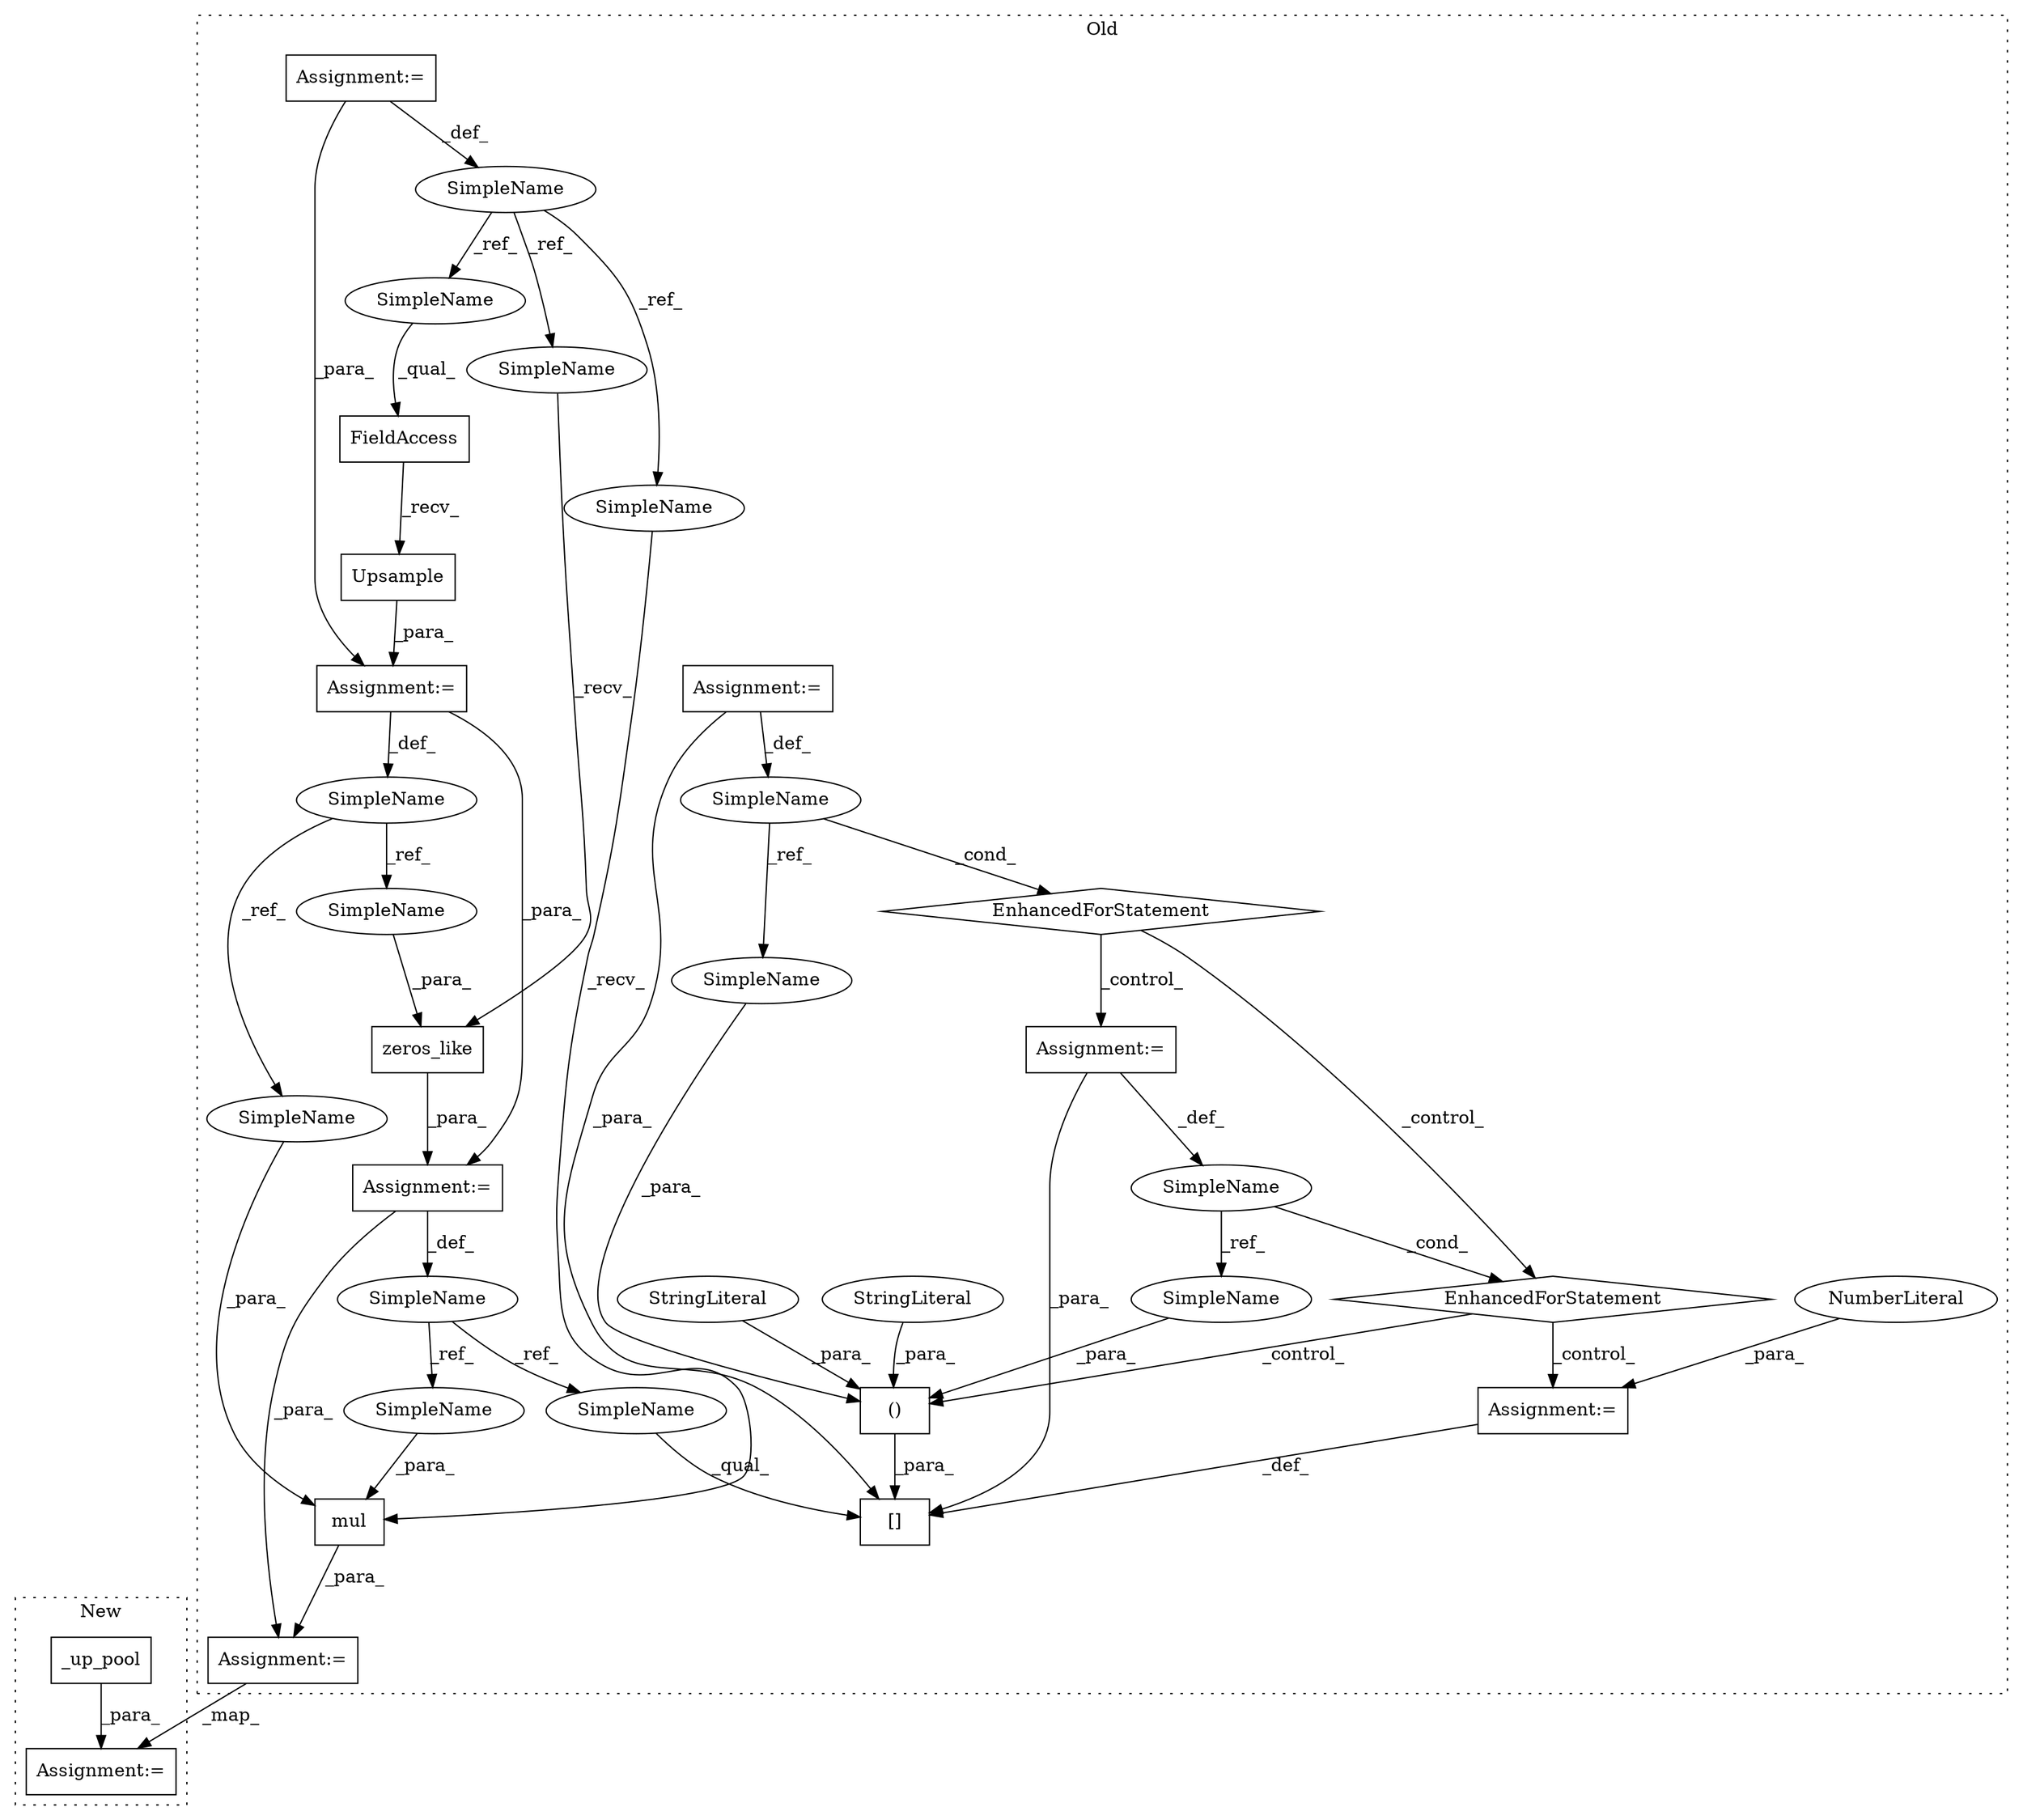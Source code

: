 digraph G {
subgraph cluster0 {
1 [label="()" a="106" s="5161" l="73" shape="box"];
3 [label="[]" a="2" s="5147,5234" l="14,2" shape="box"];
4 [label="Upsample" a="32" s="4777,4787" l="9,1" shape="box"];
5 [label="SimpleName" a="42" s="4924" l="4" shape="ellipse"];
6 [label="mul" a="32" s="5266,5276" l="4,1" shape="box"];
7 [label="EnhancedForStatement" a="70" s="5048,5135" l="57,2" shape="diamond"];
8 [label="SimpleName" a="42" s="5011" l="1" shape="ellipse"];
9 [label="EnhancedForStatement" a="70" s="4954,5038" l="53,2" shape="diamond"];
10 [label="SimpleName" a="42" s="5109" l="1" shape="ellipse"];
11 [label="StringLiteral" a="45" s="5189" l="16" shape="ellipse"];
12 [label="StringLiteral" a="45" s="5218" l="16" shape="ellipse"];
13 [label="Assignment:=" a="7" s="5259" l="1" shape="box"];
15 [label="SimpleName" a="42" s="4741" l="5" shape="ellipse"];
16 [label="zeros_like" a="32" s="4935,4947" l="11,1" shape="box"];
17 [label="FieldAccess" a="22" s="4768" l="8" shape="box"];
18 [label="SimpleName" a="42" s="4766" l="1" shape="ellipse"];
19 [label="Assignment:=" a="7" s="5048,5135" l="57,2" shape="box"];
20 [label="Assignment:=" a="7" s="4767" l="1" shape="box"];
21 [label="Assignment:=" a="7" s="4928" l="1" shape="box"];
22 [label="Assignment:=" a="7" s="4954,5038" l="53,2" shape="box"];
23 [label="Assignment:=" a="7" s="5236" l="1" shape="box"];
24 [label="NumberLiteral" a="34" s="5237" l="1" shape="ellipse"];
25 [label="Assignment:=" a="7" s="4741" l="5" shape="box"];
26 [label="SimpleName" a="42" s="5161" l="1" shape="ellipse"];
27 [label="SimpleName" a="42" s="5275" l="1" shape="ellipse"];
28 [label="SimpleName" a="42" s="4946" l="1" shape="ellipse"];
29 [label="SimpleName" a="42" s="5175" l="1" shape="ellipse"];
30 [label="SimpleName" a="42" s="5147" l="4" shape="ellipse"];
31 [label="SimpleName" a="42" s="5270" l="4" shape="ellipse"];
32 [label="SimpleName" a="42" s="4768" l="5" shape="ellipse"];
33 [label="SimpleName" a="42" s="4929" l="5" shape="ellipse"];
34 [label="SimpleName" a="42" s="5260" l="5" shape="ellipse"];
label = "Old";
style="dotted";
}
subgraph cluster1 {
2 [label="_up_pool" a="32" s="4977,4987" l="9,1" shape="box"];
14 [label="Assignment:=" a="7" s="4971" l="1" shape="box"];
label = "New";
style="dotted";
}
1 -> 3 [label="_para_"];
2 -> 14 [label="_para_"];
4 -> 20 [label="_para_"];
5 -> 31 [label="_ref_"];
5 -> 30 [label="_ref_"];
6 -> 13 [label="_para_"];
7 -> 23 [label="_control_"];
7 -> 1 [label="_control_"];
8 -> 9 [label="_cond_"];
8 -> 29 [label="_ref_"];
9 -> 7 [label="_control_"];
9 -> 19 [label="_control_"];
10 -> 7 [label="_cond_"];
10 -> 26 [label="_ref_"];
11 -> 1 [label="_para_"];
12 -> 1 [label="_para_"];
13 -> 14 [label="_map_"];
15 -> 33 [label="_ref_"];
15 -> 32 [label="_ref_"];
15 -> 34 [label="_ref_"];
16 -> 21 [label="_para_"];
17 -> 4 [label="_recv_"];
18 -> 27 [label="_ref_"];
18 -> 28 [label="_ref_"];
19 -> 10 [label="_def_"];
19 -> 3 [label="_para_"];
20 -> 18 [label="_def_"];
20 -> 21 [label="_para_"];
21 -> 13 [label="_para_"];
21 -> 5 [label="_def_"];
22 -> 3 [label="_para_"];
22 -> 8 [label="_def_"];
23 -> 3 [label="_def_"];
24 -> 23 [label="_para_"];
25 -> 15 [label="_def_"];
25 -> 20 [label="_para_"];
26 -> 1 [label="_para_"];
27 -> 6 [label="_para_"];
28 -> 16 [label="_para_"];
29 -> 1 [label="_para_"];
30 -> 3 [label="_qual_"];
31 -> 6 [label="_para_"];
32 -> 17 [label="_qual_"];
33 -> 16 [label="_recv_"];
34 -> 6 [label="_recv_"];
}
